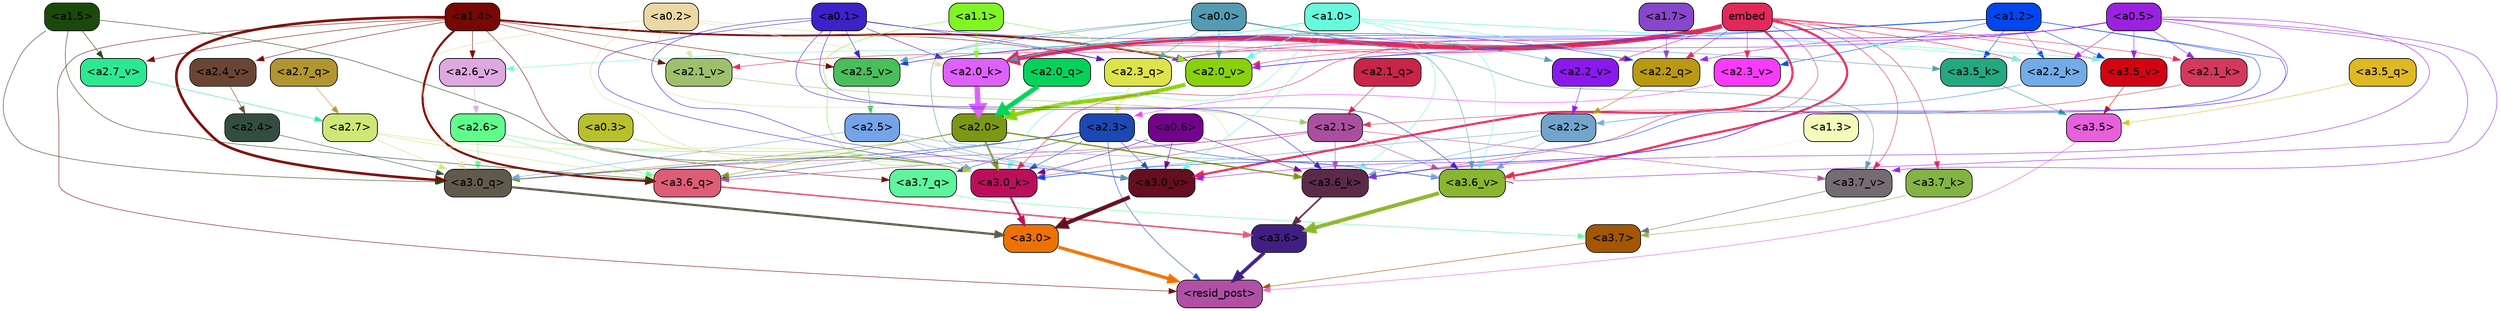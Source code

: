 strict digraph "" {
	graph [bgcolor=transparent,
		layout=dot,
		overlap=false,
		splines=true
	];
	"<a3.7>"	[color=black,
		fillcolor="#a35603",
		fontname=Helvetica,
		shape=box,
		style="filled, rounded"];
	"<resid_post>"	[color=black,
		fillcolor="#af50a4",
		fontname=Helvetica,
		shape=box,
		style="filled, rounded"];
	"<a3.7>" -> "<resid_post>"	[color="#a35603",
		penwidth=0.6239100098609924];
	"<a3.6>"	[color=black,
		fillcolor="#411f82",
		fontname=Helvetica,
		shape=box,
		style="filled, rounded"];
	"<a3.6>" -> "<resid_post>"	[color="#411f82",
		penwidth=4.569062113761902];
	"<a3.5>"	[color=black,
		fillcolor="#e760db",
		fontname=Helvetica,
		shape=box,
		style="filled, rounded"];
	"<a3.5>" -> "<resid_post>"	[color="#e760db",
		penwidth=0.6];
	"<a3.0>"	[color=black,
		fillcolor="#ee7105",
		fontname=Helvetica,
		shape=box,
		style="filled, rounded"];
	"<a3.0>" -> "<resid_post>"	[color="#ee7105",
		penwidth=4.283544182777405];
	"<a2.3>"	[color=black,
		fillcolor="#1c48b3",
		fontname=Helvetica,
		shape=box,
		style="filled, rounded"];
	"<a2.3>" -> "<resid_post>"	[color="#1c48b3",
		penwidth=0.6];
	"<a3.7_q>"	[color=black,
		fillcolor="#5ff49e",
		fontname=Helvetica,
		shape=box,
		style="filled, rounded"];
	"<a2.3>" -> "<a3.7_q>"	[color="#1c48b3",
		penwidth=0.6];
	"<a3.6_q>"	[color=black,
		fillcolor="#dd5d76",
		fontname=Helvetica,
		shape=box,
		style="filled, rounded"];
	"<a2.3>" -> "<a3.6_q>"	[color="#1c48b3",
		penwidth=0.6];
	"<a3.0_q>"	[color=black,
		fillcolor="#605a4d",
		fontname=Helvetica,
		shape=box,
		style="filled, rounded"];
	"<a2.3>" -> "<a3.0_q>"	[color="#1c48b3",
		penwidth=0.6];
	"<a3.0_k>"	[color=black,
		fillcolor="#bc0f5b",
		fontname=Helvetica,
		shape=box,
		style="filled, rounded"];
	"<a2.3>" -> "<a3.0_k>"	[color="#1c48b3",
		penwidth=0.6];
	"<a3.6_v>"	[color=black,
		fillcolor="#89b52f",
		fontname=Helvetica,
		shape=box,
		style="filled, rounded"];
	"<a2.3>" -> "<a3.6_v>"	[color="#1c48b3",
		penwidth=0.6];
	"<a3.0_v>"	[color=black,
		fillcolor="#650d21",
		fontname=Helvetica,
		shape=box,
		style="filled, rounded"];
	"<a2.3>" -> "<a3.0_v>"	[color="#1c48b3",
		penwidth=0.6];
	"<a1.4>"	[color=black,
		fillcolor="#770804",
		fontname=Helvetica,
		shape=box,
		style="filled, rounded"];
	"<a1.4>" -> "<resid_post>"	[color="#770804",
		penwidth=0.6];
	"<a1.4>" -> "<a3.7_q>"	[color="#770804",
		penwidth=0.6];
	"<a1.4>" -> "<a3.6_q>"	[color="#770804",
		penwidth=2.6908124685287476];
	"<a1.4>" -> "<a3.0_q>"	[color="#770804",
		penwidth=3.32076895236969];
	"<a2.3_q>"	[color=black,
		fillcolor="#dde34a",
		fontname=Helvetica,
		shape=box,
		style="filled, rounded"];
	"<a1.4>" -> "<a2.3_q>"	[color="#770804",
		penwidth=0.6];
	"<a2.7_v>"	[color=black,
		fillcolor="#2ce991",
		fontname=Helvetica,
		shape=box,
		style="filled, rounded"];
	"<a1.4>" -> "<a2.7_v>"	[color="#770804",
		penwidth=0.6];
	"<a2.6_v>"	[color=black,
		fillcolor="#dda9e0",
		fontname=Helvetica,
		shape=box,
		style="filled, rounded"];
	"<a1.4>" -> "<a2.6_v>"	[color="#770804",
		penwidth=0.6];
	"<a2.5_v>"	[color=black,
		fillcolor="#49be5b",
		fontname=Helvetica,
		shape=box,
		style="filled, rounded"];
	"<a1.4>" -> "<a2.5_v>"	[color="#770804",
		penwidth=0.6];
	"<a2.4_v>"	[color=black,
		fillcolor="#6a4534",
		fontname=Helvetica,
		shape=box,
		style="filled, rounded"];
	"<a1.4>" -> "<a2.4_v>"	[color="#770804",
		penwidth=0.6];
	"<a2.1_v>"	[color=black,
		fillcolor="#9ec06c",
		fontname=Helvetica,
		shape=box,
		style="filled, rounded"];
	"<a1.4>" -> "<a2.1_v>"	[color="#770804",
		penwidth=0.6];
	"<a2.0_v>"	[color=black,
		fillcolor="#89d10b",
		fontname=Helvetica,
		shape=box,
		style="filled, rounded"];
	"<a1.4>" -> "<a2.0_v>"	[color="#770804",
		penwidth=2.3065454959869385];
	"<a3.7_q>" -> "<a3.7>"	[color="#5ff49e",
		penwidth=0.6];
	"<a3.6_q>" -> "<a3.6>"	[color="#dd5d76",
		penwidth=2.03758105635643];
	"<a3.5_q>"	[color=black,
		fillcolor="#deb923",
		fontname=Helvetica,
		shape=box,
		style="filled, rounded"];
	"<a3.5_q>" -> "<a3.5>"	[color="#deb923",
		penwidth=0.6];
	"<a3.0_q>" -> "<a3.0>"	[color="#605a4d",
		penwidth=2.8638100624084473];
	"<a3.7_k>"	[color=black,
		fillcolor="#83b343",
		fontname=Helvetica,
		shape=box,
		style="filled, rounded"];
	"<a3.7_k>" -> "<a3.7>"	[color="#83b343",
		penwidth=0.6];
	"<a3.6_k>"	[color=black,
		fillcolor="#5b2a49",
		fontname=Helvetica,
		shape=box,
		style="filled, rounded"];
	"<a3.6_k>" -> "<a3.6>"	[color="#5b2a49",
		penwidth=2.174198240041733];
	"<a3.5_k>"	[color=black,
		fillcolor="#24a881",
		fontname=Helvetica,
		shape=box,
		style="filled, rounded"];
	"<a3.5_k>" -> "<a3.5>"	[color="#24a881",
		penwidth=0.6];
	"<a3.0_k>" -> "<a3.0>"	[color="#bc0f5b",
		penwidth=2.6274144649505615];
	"<a3.7_v>"	[color=black,
		fillcolor="#736c71",
		fontname=Helvetica,
		shape=box,
		style="filled, rounded"];
	"<a3.7_v>" -> "<a3.7>"	[color="#736c71",
		penwidth=0.6];
	"<a3.6_v>" -> "<a3.6>"	[color="#89b52f",
		penwidth=5.002329230308533];
	"<a3.5_v>"	[color=black,
		fillcolor="#d40312",
		fontname=Helvetica,
		shape=box,
		style="filled, rounded"];
	"<a3.5_v>" -> "<a3.5>"	[color="#d40312",
		penwidth=0.6];
	"<a3.0_v>" -> "<a3.0>"	[color="#650d21",
		penwidth=5.188832879066467];
	"<a2.7>"	[color=black,
		fillcolor="#cee776",
		fontname=Helvetica,
		shape=box,
		style="filled, rounded"];
	"<a2.7>" -> "<a3.6_q>"	[color="#cee776",
		penwidth=0.6];
	"<a2.7>" -> "<a3.0_q>"	[color="#cee776",
		penwidth=0.6];
	"<a2.7>" -> "<a3.0_k>"	[color="#cee776",
		penwidth=0.6];
	"<a2.6>"	[color=black,
		fillcolor="#61fd8a",
		fontname=Helvetica,
		shape=box,
		style="filled, rounded"];
	"<a2.6>" -> "<a3.6_q>"	[color="#61fd8a",
		penwidth=0.6];
	"<a2.6>" -> "<a3.0_q>"	[color="#61fd8a",
		penwidth=0.6];
	"<a2.6>" -> "<a3.0_k>"	[color="#61fd8a",
		penwidth=0.6];
	"<a2.1>"	[color=black,
		fillcolor="#aa4fa0",
		fontname=Helvetica,
		shape=box,
		style="filled, rounded"];
	"<a2.1>" -> "<a3.6_q>"	[color="#aa4fa0",
		penwidth=0.6];
	"<a2.1>" -> "<a3.0_q>"	[color="#aa4fa0",
		penwidth=0.6];
	"<a2.1>" -> "<a3.6_k>"	[color="#aa4fa0",
		penwidth=0.6];
	"<a2.1>" -> "<a3.0_k>"	[color="#aa4fa0",
		penwidth=0.6];
	"<a2.1>" -> "<a3.7_v>"	[color="#aa4fa0",
		penwidth=0.6];
	"<a2.1>" -> "<a3.6_v>"	[color="#aa4fa0",
		penwidth=0.6];
	"<a2.0>"	[color=black,
		fillcolor="#7b9716",
		fontname=Helvetica,
		shape=box,
		style="filled, rounded"];
	"<a2.0>" -> "<a3.6_q>"	[color="#7b9716",
		penwidth=0.6];
	"<a2.0>" -> "<a3.0_q>"	[color="#7b9716",
		penwidth=0.6];
	"<a2.0>" -> "<a3.6_k>"	[color="#7b9716",
		penwidth=1.6254686117172241];
	"<a2.0>" -> "<a3.0_k>"	[color="#7b9716",
		penwidth=2.182972814887762];
	"<a1.5>"	[color=black,
		fillcolor="#1b490b",
		fontname=Helvetica,
		shape=box,
		style="filled, rounded"];
	"<a1.5>" -> "<a3.6_q>"	[color="#1b490b",
		penwidth=0.6];
	"<a1.5>" -> "<a3.0_q>"	[color="#1b490b",
		penwidth=0.6];
	"<a1.5>" -> "<a3.0_k>"	[color="#1b490b",
		penwidth=0.6];
	"<a1.5>" -> "<a2.7_v>"	[color="#1b490b",
		penwidth=0.6];
	"<a2.5>"	[color=black,
		fillcolor="#75a3e8",
		fontname=Helvetica,
		shape=box,
		style="filled, rounded"];
	"<a2.5>" -> "<a3.0_q>"	[color="#75a3e8",
		penwidth=0.6];
	"<a2.5>" -> "<a3.0_k>"	[color="#75a3e8",
		penwidth=0.6];
	"<a2.5>" -> "<a3.6_v>"	[color="#75a3e8",
		penwidth=0.6];
	"<a2.5>" -> "<a3.0_v>"	[color="#75a3e8",
		penwidth=0.6];
	"<a2.4>"	[color=black,
		fillcolor="#334e41",
		fontname=Helvetica,
		shape=box,
		style="filled, rounded"];
	"<a2.4>" -> "<a3.0_q>"	[color="#334e41",
		penwidth=0.6];
	"<a0.2>"	[color=black,
		fillcolor="#ebd8a5",
		fontname=Helvetica,
		shape=box,
		style="filled, rounded"];
	"<a0.2>" -> "<a3.0_q>"	[color="#ebd8a5",
		penwidth=0.6];
	"<a0.2>" -> "<a3.6_k>"	[color="#ebd8a5",
		penwidth=0.6];
	"<a0.2>" -> "<a3.0_k>"	[color="#ebd8a5",
		penwidth=0.6];
	"<a2.0_k>"	[color=black,
		fillcolor="#de60fd",
		fontname=Helvetica,
		shape=box,
		style="filled, rounded"];
	"<a0.2>" -> "<a2.0_k>"	[color="#ebd8a5",
		penwidth=0.6];
	"<a0.2>" -> "<a2.1_v>"	[color="#ebd8a5",
		penwidth=0.6];
	"<a0.2>" -> "<a2.0_v>"	[color="#ebd8a5",
		penwidth=0.6];
	embed	[color=black,
		fillcolor="#e2295a",
		fontname=Helvetica,
		shape=box,
		style="filled, rounded"];
	embed -> "<a3.7_k>"	[color="#e2295a",
		penwidth=0.6];
	embed -> "<a3.6_k>"	[color="#e2295a",
		penwidth=0.6];
	embed -> "<a3.0_k>"	[color="#e2295a",
		penwidth=0.6];
	embed -> "<a3.7_v>"	[color="#e2295a",
		penwidth=0.6];
	embed -> "<a3.6_v>"	[color="#e2295a",
		penwidth=2.809220314025879];
	embed -> "<a3.5_v>"	[color="#e2295a",
		penwidth=0.6];
	embed -> "<a3.0_v>"	[color="#e2295a",
		penwidth=2.754121422767639];
	embed -> "<a2.3_q>"	[color="#e2295a",
		penwidth=0.6];
	"<a2.2_q>"	[color=black,
		fillcolor="#b99912",
		fontname=Helvetica,
		shape=box,
		style="filled, rounded"];
	embed -> "<a2.2_q>"	[color="#e2295a",
		penwidth=0.6];
	"<a2.2_k>"	[color=black,
		fillcolor="#73abe8",
		fontname=Helvetica,
		shape=box,
		style="filled, rounded"];
	embed -> "<a2.2_k>"	[color="#e2295a",
		penwidth=0.6805839538574219];
	"<a2.1_k>"	[color=black,
		fillcolor="#d4385c",
		fontname=Helvetica,
		shape=box,
		style="filled, rounded"];
	embed -> "<a2.1_k>"	[color="#e2295a",
		penwidth=0.6];
	embed -> "<a2.0_k>"	[color="#e2295a",
		penwidth=5.977519929409027];
	embed -> "<a2.5_v>"	[color="#e2295a",
		penwidth=0.6];
	"<a2.3_v>"	[color=black,
		fillcolor="#f93afc",
		fontname=Helvetica,
		shape=box,
		style="filled, rounded"];
	embed -> "<a2.3_v>"	[color="#e2295a",
		penwidth=0.6];
	"<a2.2_v>"	[color=black,
		fillcolor="#8a19ee",
		fontname=Helvetica,
		shape=box,
		style="filled, rounded"];
	embed -> "<a2.2_v>"	[color="#e2295a",
		penwidth=0.6436443328857422];
	embed -> "<a2.1_v>"	[color="#e2295a",
		penwidth=0.6];
	embed -> "<a2.0_v>"	[color="#e2295a",
		penwidth=0.6];
	"<a2.2>"	[color=black,
		fillcolor="#73a4cc",
		fontname=Helvetica,
		shape=box,
		style="filled, rounded"];
	"<a2.2>" -> "<a3.6_k>"	[color="#73a4cc",
		penwidth=0.6];
	"<a2.2>" -> "<a3.0_k>"	[color="#73a4cc",
		penwidth=0.6065438985824585];
	"<a2.2>" -> "<a3.6_v>"	[color="#73a4cc",
		penwidth=0.6];
	"<a1.2>"	[color=black,
		fillcolor="#0246ef",
		fontname=Helvetica,
		shape=box,
		style="filled, rounded"];
	"<a1.2>" -> "<a3.6_k>"	[color="#0246ef",
		penwidth=0.6];
	"<a1.2>" -> "<a3.5_k>"	[color="#0246ef",
		penwidth=0.6];
	"<a1.2>" -> "<a3.0_k>"	[color="#0246ef",
		penwidth=0.6];
	"<a1.2>" -> "<a3.5_v>"	[color="#0246ef",
		penwidth=0.6];
	"<a1.2>" -> "<a2.2_k>"	[color="#0246ef",
		penwidth=0.6];
	"<a1.2>" -> "<a2.5_v>"	[color="#0246ef",
		penwidth=0.6];
	"<a1.2>" -> "<a2.3_v>"	[color="#0246ef",
		penwidth=0.6];
	"<a1.2>" -> "<a2.0_v>"	[color="#0246ef",
		penwidth=0.6];
	"<a1.0>"	[color=black,
		fillcolor="#67fadc",
		fontname=Helvetica,
		shape=box,
		style="filled, rounded"];
	"<a1.0>" -> "<a3.6_k>"	[color="#67fadc",
		penwidth=0.6];
	"<a1.0>" -> "<a3.0_k>"	[color="#67fadc",
		penwidth=0.6];
	"<a1.0>" -> "<a3.6_v>"	[color="#67fadc",
		penwidth=0.6];
	"<a1.0>" -> "<a3.5_v>"	[color="#67fadc",
		penwidth=0.6];
	"<a1.0>" -> "<a3.0_v>"	[color="#67fadc",
		penwidth=0.6];
	"<a1.0>" -> "<a2.3_q>"	[color="#67fadc",
		penwidth=0.6];
	"<a1.0>" -> "<a2.2_q>"	[color="#67fadc",
		penwidth=0.6];
	"<a1.0>" -> "<a2.2_k>"	[color="#67fadc",
		penwidth=0.6];
	"<a1.0>" -> "<a2.0_k>"	[color="#67fadc",
		penwidth=0.6];
	"<a1.0>" -> "<a2.6_v>"	[color="#67fadc",
		penwidth=0.6];
	"<a1.0>" -> "<a2.0_v>"	[color="#67fadc",
		penwidth=1.2192587852478027];
	"<a0.6>"	[color=black,
		fillcolor="#72038a",
		fontname=Helvetica,
		shape=box,
		style="filled, rounded"];
	"<a0.6>" -> "<a3.6_k>"	[color="#72038a",
		penwidth=0.6];
	"<a0.6>" -> "<a3.0_k>"	[color="#72038a",
		penwidth=0.6];
	"<a0.6>" -> "<a3.0_v>"	[color="#72038a",
		penwidth=0.6];
	"<a0.5>"	[color=black,
		fillcolor="#9b21e1",
		fontname=Helvetica,
		shape=box,
		style="filled, rounded"];
	"<a0.5>" -> "<a3.6_k>"	[color="#9b21e1",
		penwidth=0.6];
	"<a0.5>" -> "<a3.7_v>"	[color="#9b21e1",
		penwidth=0.6];
	"<a0.5>" -> "<a3.6_v>"	[color="#9b21e1",
		penwidth=0.6];
	"<a0.5>" -> "<a3.5_v>"	[color="#9b21e1",
		penwidth=0.6];
	"<a0.5>" -> "<a3.0_v>"	[color="#9b21e1",
		penwidth=0.6120390892028809];
	"<a0.5>" -> "<a2.3_q>"	[color="#9b21e1",
		penwidth=0.6];
	"<a0.5>" -> "<a2.2_q>"	[color="#9b21e1",
		penwidth=0.6];
	"<a0.5>" -> "<a2.2_k>"	[color="#9b21e1",
		penwidth=0.6];
	"<a0.5>" -> "<a2.1_k>"	[color="#9b21e1",
		penwidth=0.6];
	"<a0.5>" -> "<a2.0_k>"	[color="#9b21e1",
		penwidth=0.658348560333252];
	"<a0.5>" -> "<a2.0_v>"	[color="#9b21e1",
		penwidth=0.6];
	"<a0.1>"	[color=black,
		fillcolor="#3e21c8",
		fontname=Helvetica,
		shape=box,
		style="filled, rounded"];
	"<a0.1>" -> "<a3.6_k>"	[color="#3e21c8",
		penwidth=0.6];
	"<a0.1>" -> "<a3.0_k>"	[color="#3e21c8",
		penwidth=0.6];
	"<a0.1>" -> "<a3.6_v>"	[color="#3e21c8",
		penwidth=0.6];
	"<a0.1>" -> "<a3.0_v>"	[color="#3e21c8",
		penwidth=0.6];
	"<a0.1>" -> "<a2.3_q>"	[color="#3e21c8",
		penwidth=0.6];
	"<a0.1>" -> "<a2.2_q>"	[color="#3e21c8",
		penwidth=0.6];
	"<a0.1>" -> "<a2.0_k>"	[color="#3e21c8",
		penwidth=0.6];
	"<a0.1>" -> "<a2.5_v>"	[color="#3e21c8",
		penwidth=0.6];
	"<a0.0>"	[color=black,
		fillcolor="#539ab2",
		fontname=Helvetica,
		shape=box,
		style="filled, rounded"];
	"<a0.0>" -> "<a3.5_k>"	[color="#539ab2",
		penwidth=0.6];
	"<a0.0>" -> "<a3.7_v>"	[color="#539ab2",
		penwidth=0.6];
	"<a0.0>" -> "<a3.6_v>"	[color="#539ab2",
		penwidth=0.6];
	"<a0.0>" -> "<a3.0_v>"	[color="#539ab2",
		penwidth=0.6];
	"<a0.0>" -> "<a2.3_q>"	[color="#539ab2",
		penwidth=0.6];
	"<a0.0>" -> "<a2.0_k>"	[color="#539ab2",
		penwidth=0.6];
	"<a0.0>" -> "<a2.5_v>"	[color="#539ab2",
		penwidth=0.6];
	"<a0.0>" -> "<a2.2_v>"	[color="#539ab2",
		penwidth=0.6];
	"<a0.0>" -> "<a2.0_v>"	[color="#539ab2",
		penwidth=0.6];
	"<a1.1>"	[color=black,
		fillcolor="#81f423",
		fontname=Helvetica,
		shape=box,
		style="filled, rounded"];
	"<a1.1>" -> "<a3.0_k>"	[color="#81f423",
		penwidth=0.6];
	"<a1.1>" -> "<a2.0_k>"	[color="#81f423",
		penwidth=0.6];
	"<a1.1>" -> "<a2.0_v>"	[color="#81f423",
		penwidth=0.6];
	"<a0.3>"	[color=black,
		fillcolor="#b9c02d",
		fontname=Helvetica,
		shape=box,
		style="filled, rounded"];
	"<a0.3>" -> "<a3.0_k>"	[color="#b9c02d",
		penwidth=0.6];
	"<a1.3>"	[color=black,
		fillcolor="#f4fbbb",
		fontname=Helvetica,
		shape=box,
		style="filled, rounded"];
	"<a1.3>" -> "<a3.6_v>"	[color="#f4fbbb",
		penwidth=0.6];
	"<a2.7_q>"	[color=black,
		fillcolor="#b19531",
		fontname=Helvetica,
		shape=box,
		style="filled, rounded"];
	"<a2.7_q>" -> "<a2.7>"	[color="#b19531",
		penwidth=0.6];
	"<a2.3_q>" -> "<a2.3>"	[color="#dde34a",
		penwidth=0.6];
	"<a2.2_q>" -> "<a2.2>"	[color="#b99912",
		penwidth=0.7585353851318359];
	"<a2.1_q>"	[color=black,
		fillcolor="#c82548",
		fontname=Helvetica,
		shape=box,
		style="filled, rounded"];
	"<a2.1_q>" -> "<a2.1>"	[color="#c82548",
		penwidth=0.6];
	"<a2.0_q>"	[color=black,
		fillcolor="#04d25b",
		fontname=Helvetica,
		shape=box,
		style="filled, rounded"];
	"<a2.0_q>" -> "<a2.0>"	[color="#04d25b",
		penwidth=6.189085364341736];
	"<a2.2_k>" -> "<a2.2>"	[color="#73abe8",
		penwidth=0.87534499168396];
	"<a2.1_k>" -> "<a2.1>"	[color="#d4385c",
		penwidth=0.6];
	"<a2.0_k>" -> "<a2.0>"	[color="#de60fd",
		penwidth=7.056803464889526];
	"<a2.7_v>" -> "<a2.7>"	[color="#2ce991",
		penwidth=0.6];
	"<a2.6_v>" -> "<a2.6>"	[color="#dda9e0",
		penwidth=0.6];
	"<a2.5_v>" -> "<a2.5>"	[color="#49be5b",
		penwidth=0.6];
	"<a2.4_v>" -> "<a2.4>"	[color="#6a4534",
		penwidth=0.6];
	"<a2.3_v>" -> "<a2.3>"	[color="#f93afc",
		penwidth=0.6];
	"<a2.2_v>" -> "<a2.2>"	[color="#8a19ee",
		penwidth=0.6];
	"<a2.1_v>" -> "<a2.1>"	[color="#9ec06c",
		penwidth=0.6];
	"<a2.0_v>" -> "<a2.0>"	[color="#89d10b",
		penwidth=5.12138295173645];
	"<a1.7>"	[color=black,
		fillcolor="#8746cc",
		fontname=Helvetica,
		shape=box,
		style="filled, rounded"];
	"<a1.7>" -> "<a2.2_q>"	[color="#8746cc",
		penwidth=0.6];
}
